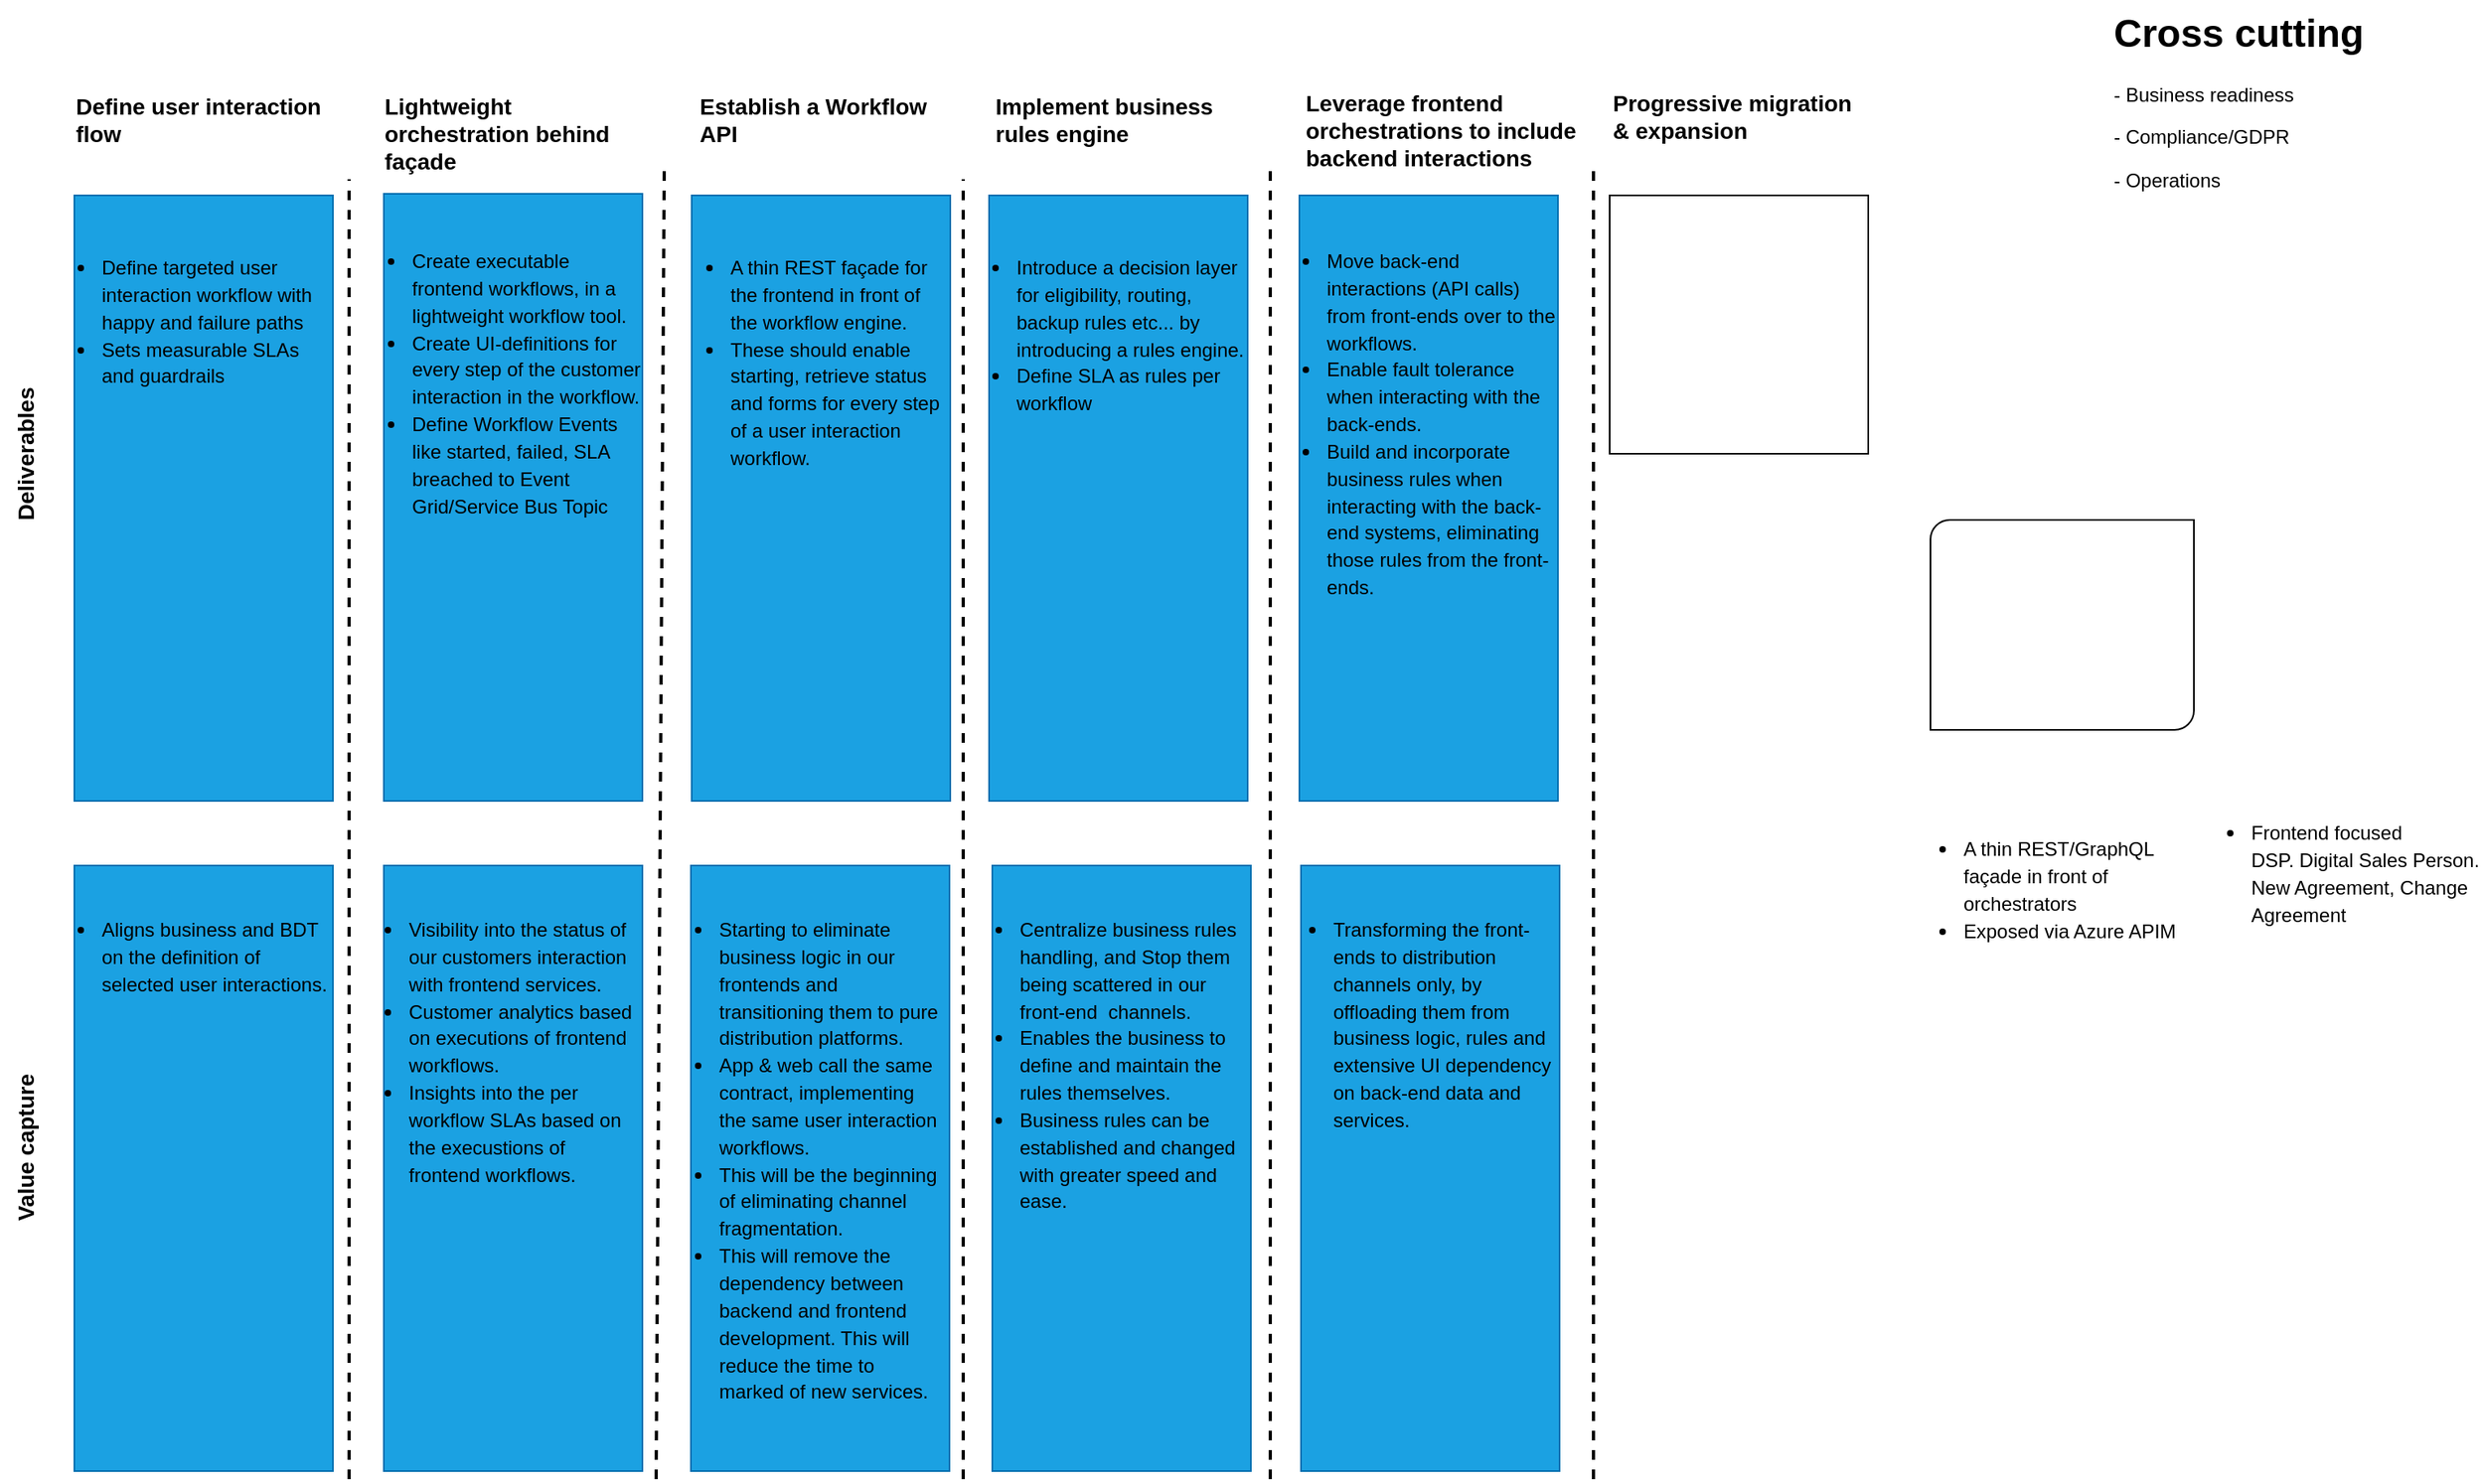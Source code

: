 <mxfile version="28.2.5">
  <diagram name="Page-1" id="6WlH4hdONRjB9cL21IKL">
    <mxGraphModel dx="2711" dy="1126" grid="1" gridSize="10" guides="1" tooltips="1" connect="1" arrows="1" fold="1" page="1" pageScale="1" pageWidth="1169" pageHeight="827" math="0" shadow="0">
      <root>
        <mxCell id="0" />
        <mxCell id="1" parent="0" />
        <object label="" id="dyHPdZxvXoWVpWreSxUG-6">
          <mxCell style="verticalLabelPosition=bottom;verticalAlign=top;html=1;shape=mxgraph.basic.rect;fillColor2=none;strokeWidth=1;size=20;indent=5;fillOpacity=100;fillColor=#1ba1e2;fontColor=#ffffff;strokeColor=#006EAF;" vertex="1" parent="1">
            <mxGeometry x="799" y="560" width="160" height="375" as="geometry" />
          </mxCell>
        </object>
        <object label="" id="dyHPdZxvXoWVpWreSxUG-5">
          <mxCell style="verticalLabelPosition=bottom;verticalAlign=top;html=1;shape=mxgraph.basic.rect;fillColor2=none;strokeWidth=1;size=20;indent=5;fillOpacity=100;fillColor=#1ba1e2;fontColor=#ffffff;strokeColor=#006EAF;" vertex="1" parent="1">
            <mxGeometry x="608" y="560" width="160" height="375" as="geometry" />
          </mxCell>
        </object>
        <object label="" id="dyHPdZxvXoWVpWreSxUG-4">
          <mxCell style="verticalLabelPosition=bottom;verticalAlign=top;html=1;shape=mxgraph.basic.rect;fillColor2=none;strokeWidth=1;size=20;indent=5;fillOpacity=100;fillColor=#1ba1e2;fontColor=#ffffff;strokeColor=#006EAF;" vertex="1" parent="1">
            <mxGeometry x="421.5" y="560" width="160" height="375" as="geometry" />
          </mxCell>
        </object>
        <object label="" id="dyHPdZxvXoWVpWreSxUG-3">
          <mxCell style="verticalLabelPosition=bottom;verticalAlign=top;html=1;shape=mxgraph.basic.rect;fillColor2=none;strokeWidth=1;size=20;indent=5;fillOpacity=100;fillColor=#1ba1e2;fontColor=#ffffff;strokeColor=#006EAF;" vertex="1" parent="1">
            <mxGeometry x="231.5" y="560" width="160" height="375" as="geometry" />
          </mxCell>
        </object>
        <object label="" id="dyHPdZxvXoWVpWreSxUG-2">
          <mxCell style="verticalLabelPosition=bottom;verticalAlign=top;html=1;shape=mxgraph.basic.rect;fillColor2=none;strokeWidth=1;size=20;indent=5;fillOpacity=100;fillColor=#1ba1e2;fontColor=#ffffff;strokeColor=#006EAF;" vertex="1" parent="1">
            <mxGeometry x="40" y="560" width="160" height="375" as="geometry" />
          </mxCell>
        </object>
        <object label="" id="tdBihgwaQIKcNAurHBaF-19">
          <mxCell style="verticalLabelPosition=bottom;verticalAlign=top;html=1;shape=mxgraph.basic.rect;fillColor2=none;strokeWidth=1;size=20;indent=5;fillColor=#1ba1e2;strokeColor=#006EAF;" parent="1" vertex="1">
            <mxGeometry x="422" y="145" width="160" height="375" as="geometry" />
          </mxCell>
        </object>
        <mxCell id="tdBihgwaQIKcNAurHBaF-30" value="&lt;h3 style=&quot;margin-top: 0px;&quot;&gt;&lt;p style=&quot;font-size: 12px; font-weight: 400;&quot;&gt;&lt;/p&gt;&lt;ul&gt;&lt;li&gt;&lt;span style=&quot;background-color: transparent; color: light-dark(rgb(0, 0, 0), rgb(255, 255, 255)); font-weight: normal;&quot;&gt;&lt;font style=&quot;font-size: 12px;&quot;&gt;A thin REST façade for the frontend in front of the workflow engine.&lt;/font&gt;&lt;/span&gt;&lt;/li&gt;&lt;li&gt;&lt;span style=&quot;background-color: transparent; color: light-dark(rgb(0, 0, 0), rgb(255, 255, 255)); font-weight: normal;&quot;&gt;&lt;font style=&quot;font-size: 12px;&quot;&gt;These should enable starting, retrieve status and forms for every step of&amp;nbsp;&lt;/font&gt;&lt;/span&gt;&lt;span style=&quot;font-size: 12px; font-weight: 400;&quot;&gt;a user interaction workflow.&lt;/span&gt;&amp;nbsp;&lt;/li&gt;&lt;/ul&gt;&lt;p&gt;&lt;/p&gt;&lt;/h3&gt;" style="text;html=1;whiteSpace=wrap;overflow=hidden;rounded=0;spacing=2;spacingLeft=-25;" parent="1" vertex="1">
          <mxGeometry x="428.5" y="160" width="153" height="350" as="geometry" />
        </mxCell>
        <object label="" id="tdBihgwaQIKcNAurHBaF-1">
          <mxCell style="verticalLabelPosition=bottom;verticalAlign=top;html=1;shape=mxgraph.basic.rect;fillColor2=none;strokeWidth=1;size=20;indent=5;fillColor=#1ba1e2;strokeColor=#006EAF;fontColor=#ffffff;" parent="1" vertex="1">
            <mxGeometry x="40" y="145" width="160" height="375" as="geometry" />
          </mxCell>
        </object>
        <mxCell id="tdBihgwaQIKcNAurHBaF-3" value="" style="endArrow=none;dashed=1;html=1;rounded=0;strokeWidth=2;" parent="1" edge="1">
          <mxGeometry width="50" height="50" relative="1" as="geometry">
            <mxPoint x="400" y="940" as="sourcePoint" />
            <mxPoint x="405" y="130" as="targetPoint" />
          </mxGeometry>
        </mxCell>
        <mxCell id="tdBihgwaQIKcNAurHBaF-12" value="&lt;h3 style=&quot;margin-top: 0px;&quot;&gt;&lt;span style=&quot;font-size: 14px;&quot;&gt;Define user interaction flow&lt;/span&gt;&lt;/h3&gt;" style="text;html=1;whiteSpace=wrap;overflow=hidden;rounded=0;" parent="1" vertex="1">
          <mxGeometry x="39" y="75" width="160" height="50" as="geometry" />
        </mxCell>
        <mxCell id="tdBihgwaQIKcNAurHBaF-16" value="&lt;font style=&quot;font-size: 14px;&quot;&gt;&lt;b&gt;Deliverables&lt;/b&gt;&lt;/font&gt;" style="text;html=1;align=center;verticalAlign=middle;whiteSpace=wrap;rounded=0;rotation=-90;" parent="1" vertex="1">
          <mxGeometry x="-20" y="290" width="60" height="30" as="geometry" />
        </mxCell>
        <mxCell id="tdBihgwaQIKcNAurHBaF-15" value="&lt;h3 style=&quot;margin-top: 0px;&quot;&gt;&lt;ul&gt;&lt;li&gt;&lt;span style=&quot;background-color: transparent; color: light-dark(rgb(0, 0, 0), rgb(255, 255, 255)); font-size: 12px; font-weight: normal;&quot;&gt;Aligns business and BDT on the definition of selected user interactions.&lt;/span&gt;&lt;/li&gt;&lt;/ul&gt;&lt;/h3&gt;" style="text;html=1;whiteSpace=wrap;overflow=hidden;rounded=0;spacingLeft=-25;" parent="1" vertex="1">
          <mxGeometry x="40" y="570" width="160" height="120" as="geometry" />
        </mxCell>
        <mxCell id="tdBihgwaQIKcNAurHBaF-17" value="&lt;font style=&quot;font-size: 14px;&quot;&gt;&lt;b&gt;Value capture&lt;/b&gt;&lt;/font&gt;" style="text;html=1;align=center;verticalAlign=middle;whiteSpace=wrap;rounded=0;rotation=-90;" parent="1" vertex="1">
          <mxGeometry x="-42.5" y="720" width="105" height="30" as="geometry" />
        </mxCell>
        <object label="" id="tdBihgwaQIKcNAurHBaF-20">
          <mxCell style="verticalLabelPosition=bottom;verticalAlign=top;html=1;shape=mxgraph.basic.rect;fillColor2=none;strokeWidth=1;size=20;indent=5;fillColor=#1ba1e2;fontColor=#ffffff;strokeColor=#006EAF;" parent="1" vertex="1">
            <mxGeometry x="798" y="145" width="160" height="375" as="geometry" />
          </mxCell>
        </object>
        <object label="" id="tdBihgwaQIKcNAurHBaF-21">
          <mxCell style="verticalLabelPosition=bottom;verticalAlign=top;html=1;shape=mxgraph.basic.rect;fillColor2=none;strokeWidth=1;size=20;indent=5;fillColor=#1ba1e2;strokeColor=#006EAF;" parent="1" vertex="1">
            <mxGeometry x="606" y="145" width="160" height="375" as="geometry" />
          </mxCell>
        </object>
        <object label="" id="tdBihgwaQIKcNAurHBaF-22">
          <mxCell style="verticalLabelPosition=bottom;verticalAlign=top;html=1;shape=mxgraph.basic.rect;fillColor2=none;strokeWidth=1;size=20;indent=5;fillColor=#1ba1e2;fontColor=#ffffff;strokeColor=#006EAF;" parent="1" vertex="1">
            <mxGeometry x="231.5" y="144" width="160" height="376" as="geometry" />
          </mxCell>
        </object>
        <object label="" id="tdBihgwaQIKcNAurHBaF-23">
          <mxCell style="verticalLabelPosition=bottom;verticalAlign=top;html=1;shape=mxgraph.basic.rect;fillColor2=none;strokeWidth=1;size=20;indent=5;" parent="1" vertex="1">
            <mxGeometry x="990" y="145" width="160" height="160" as="geometry" />
          </mxCell>
        </object>
        <mxCell id="tdBihgwaQIKcNAurHBaF-14" value="&lt;h3 style=&quot;margin-top: 0px;&quot;&gt;&lt;font style=&quot;font-size: 14px;&quot;&gt;Establish a Workflow API&lt;/font&gt;&lt;/h3&gt;" style="text;html=1;whiteSpace=wrap;overflow=hidden;rounded=0;" parent="1" vertex="1">
          <mxGeometry x="425" y="75" width="160" height="50" as="geometry" />
        </mxCell>
        <mxCell id="tdBihgwaQIKcNAurHBaF-24" value="&lt;h3 style=&quot;margin-top: 0px;&quot;&gt;&lt;font style=&quot;font-size: 14px;&quot;&gt;Leverage frontend orchestrations to include backend&lt;span style=&quot;background-color: transparent; color: light-dark(rgb(0, 0, 0), rgb(255, 255, 255));&quot;&gt;&amp;nbsp;interactions&lt;/span&gt;&lt;/font&gt;&lt;/h3&gt;" style="text;html=1;whiteSpace=wrap;overflow=hidden;rounded=0;" parent="1" vertex="1">
          <mxGeometry x="800" y="72.5" width="170" height="75" as="geometry" />
        </mxCell>
        <mxCell id="tdBihgwaQIKcNAurHBaF-25" value="&lt;h3 style=&quot;margin-top: 0px;&quot;&gt;&lt;span style=&quot;font-size: 14px;&quot;&gt;Implement business rules engine&lt;/span&gt;&lt;/h3&gt;" style="text;html=1;whiteSpace=wrap;overflow=hidden;rounded=0;" parent="1" vertex="1">
          <mxGeometry x="608" y="75" width="164" height="50" as="geometry" />
        </mxCell>
        <mxCell id="tdBihgwaQIKcNAurHBaF-26" value="&lt;h3 style=&quot;margin-top: 0px;&quot;&gt;&lt;font style=&quot;font-size: 14px;&quot;&gt;Lightweight orchestration behind façade&lt;/font&gt;&lt;/h3&gt;" style="text;html=1;whiteSpace=wrap;overflow=hidden;rounded=0;" parent="1" vertex="1">
          <mxGeometry x="229.5" y="75" width="164" height="60" as="geometry" />
        </mxCell>
        <mxCell id="tdBihgwaQIKcNAurHBaF-27" value="&lt;h3 style=&quot;margin-top: 0px;&quot;&gt;&lt;span style=&quot;font-size: 14px;&quot;&gt;Progressive migration &amp;amp; expansion&lt;/span&gt;&lt;/h3&gt;&lt;p&gt;&lt;br&gt;&lt;/p&gt;" style="text;html=1;whiteSpace=wrap;overflow=hidden;rounded=0;" parent="1" vertex="1">
          <mxGeometry x="990" y="72.5" width="154" height="50" as="geometry" />
        </mxCell>
        <mxCell id="tdBihgwaQIKcNAurHBaF-28" value="&lt;h3 style=&quot;margin-top: 0px;&quot;&gt;&lt;p style=&quot;font-size: 12px; font-weight: 400;&quot;&gt;&lt;/p&gt;&lt;ul&gt;&lt;li&gt;&lt;span style=&quot;font-size: 12px; font-weight: 400;&quot;&gt;Define targeted user interaction workflow with h&lt;/span&gt;&lt;font style=&quot;font-size: 12px; font-weight: normal;&quot;&gt;appy and failure paths&lt;/font&gt;&lt;/li&gt;&lt;li&gt;&lt;font style=&quot;font-size: 12px; font-weight: normal;&quot;&gt;Sets measurable SLAs and guardrails&lt;/font&gt;&lt;/li&gt;&lt;/ul&gt;&lt;p&gt;&lt;/p&gt;&lt;/h3&gt;" style="text;html=1;whiteSpace=wrap;overflow=hidden;rounded=0;spacingLeft=-25;" parent="1" vertex="1">
          <mxGeometry x="40" y="160" width="158" height="350" as="geometry" />
        </mxCell>
        <mxCell id="tdBihgwaQIKcNAurHBaF-34" value="" style="endArrow=none;dashed=1;html=1;rounded=0;strokeWidth=2;" parent="1" edge="1">
          <mxGeometry width="50" height="50" relative="1" as="geometry">
            <mxPoint x="590" y="940" as="sourcePoint" />
            <mxPoint x="590" y="135" as="targetPoint" />
          </mxGeometry>
        </mxCell>
        <mxCell id="tdBihgwaQIKcNAurHBaF-35" value="" style="endArrow=none;dashed=1;html=1;rounded=0;strokeWidth=2;" parent="1" edge="1">
          <mxGeometry width="50" height="50" relative="1" as="geometry">
            <mxPoint x="210" y="940" as="sourcePoint" />
            <mxPoint x="210" y="135" as="targetPoint" />
          </mxGeometry>
        </mxCell>
        <mxCell id="tdBihgwaQIKcNAurHBaF-36" value="" style="endArrow=none;dashed=1;html=1;rounded=0;strokeWidth=2;" parent="1" edge="1">
          <mxGeometry width="50" height="50" relative="1" as="geometry">
            <mxPoint x="980" y="940" as="sourcePoint" />
            <mxPoint x="980" y="125" as="targetPoint" />
          </mxGeometry>
        </mxCell>
        <mxCell id="tdBihgwaQIKcNAurHBaF-38" value="&lt;h3 style=&quot;margin-top: 0px;&quot;&gt;&lt;p style=&quot;font-size: 12px; font-weight: 400;&quot;&gt;&lt;/p&gt;&lt;ul&gt;&lt;li&gt;&lt;span style=&quot;background-color: transparent; color: light-dark(rgb(0, 0, 0), rgb(255, 255, 255)); font-weight: normal;&quot;&gt;&lt;font style=&quot;font-size: 12px;&quot;&gt;A thin REST/GraphQL façade in front of orchestrators&lt;/font&gt;&lt;/span&gt;&lt;/li&gt;&lt;li&gt;&lt;span style=&quot;font-size: 12px; font-weight: 400;&quot;&gt;Exposed via Azure APIM&lt;/span&gt;&lt;/li&gt;&lt;/ul&gt;&lt;p&gt;&lt;/p&gt;&lt;/h3&gt;" style="text;html=1;whiteSpace=wrap;overflow=hidden;rounded=0;spacing=2;spacingLeft=-25;" parent="1" vertex="1">
          <mxGeometry x="1191.5" y="520" width="160" height="130" as="geometry" />
        </mxCell>
        <mxCell id="tdBihgwaQIKcNAurHBaF-40" value="&lt;h3 style=&quot;margin-top: 0px;&quot;&gt;&lt;p style=&quot;font-size: 12px; font-weight: 400;&quot;&gt;&lt;/p&gt;&lt;ul&gt;&lt;li&gt;&lt;span style=&quot;font-size: 12px; font-weight: 400;&quot;&gt;Create executable frontend workflows, in a lightweight workflow tool.&lt;/span&gt;&lt;/li&gt;&lt;li&gt;&lt;span style=&quot;font-size: 12px; font-weight: 400;&quot;&gt;Create UI-definitions for every step of the customer interaction in the workflow.&lt;/span&gt;&lt;/li&gt;&lt;li&gt;&lt;span style=&quot;font-size: 12px; font-weight: 400; background-color: transparent; color: light-dark(rgb(0, 0, 0), rgb(255, 255, 255));&quot;&gt;Define Workflow Events like started, failed, SLA breached to Event Grid/Service Bus Topic&lt;/span&gt;&lt;/li&gt;&lt;/ul&gt;&lt;p&gt;&lt;/p&gt;&lt;/h3&gt;" style="text;html=1;whiteSpace=wrap;overflow=hidden;rounded=0;spacing=2;spacingLeft=-25;" parent="1" vertex="1">
          <mxGeometry x="231.5" y="156" width="160" height="354" as="geometry" />
        </mxCell>
        <mxCell id="tdBihgwaQIKcNAurHBaF-43" value="" style="verticalLabelPosition=bottom;verticalAlign=top;html=1;shape=mxgraph.basic.diag_round_rect;dx=6;whiteSpace=wrap;" parent="1" vertex="1">
          <mxGeometry x="1188.5" y="346" width="163" height="130" as="geometry" />
        </mxCell>
        <mxCell id="tdBihgwaQIKcNAurHBaF-44" value="&lt;h3 style=&quot;margin-top: 0px;&quot;&gt;&lt;p style=&quot;font-size: 12px; font-weight: 400;&quot;&gt;&lt;/p&gt;&lt;ul&gt;&lt;li&gt;&lt;span style=&quot;font-size: 12px; font-weight: 400;&quot;&gt;Visibility into the status of our customers interaction with frontend services.&lt;/span&gt;&lt;/li&gt;&lt;li&gt;&lt;span style=&quot;font-size: 12px; font-weight: 400;&quot;&gt;Customer analytics based on executions of frontend workflows.&lt;/span&gt;&lt;/li&gt;&lt;li&gt;&lt;span style=&quot;font-size: 12px; font-weight: 400;&quot;&gt;Insights into the per workflow SLAs based on the&amp;nbsp;&lt;/span&gt;&lt;span style=&quot;font-size: 12px; font-weight: 400;&quot;&gt;execustions of frontend workflows.&lt;/span&gt;&lt;/li&gt;&lt;/ul&gt;&lt;p&gt;&lt;/p&gt;&lt;/h3&gt;" style="text;html=1;whiteSpace=wrap;overflow=hidden;rounded=0;spacing=2;spacingLeft=-25;" parent="1" vertex="1">
          <mxGeometry x="229.5" y="570" width="160.5" height="210" as="geometry" />
        </mxCell>
        <mxCell id="tdBihgwaQIKcNAurHBaF-45" value="&lt;h3 style=&quot;margin-top: 0px;&quot;&gt;&lt;p style=&quot;font-size: 12px; font-weight: 400;&quot;&gt;&lt;/p&gt;&lt;ul&gt;&lt;li&gt;&lt;span style=&quot;background-color: transparent; color: light-dark(rgb(0, 0, 0), rgb(255, 255, 255)); font-weight: normal;&quot;&gt;&lt;font style=&quot;font-size: 12px;&quot;&gt;Introduce a decision layer for eligibility, routing, backup rules etc... by introducing a rules engine.&lt;/font&gt;&lt;/span&gt;&lt;/li&gt;&lt;li&gt;&lt;span style=&quot;background-color: transparent; color: light-dark(rgb(0, 0, 0), rgb(255, 255, 255)); font-weight: normal;&quot;&gt;&lt;font style=&quot;font-size: 12px;&quot;&gt;Define SLA as rules per workflow&lt;/font&gt;&lt;/span&gt;&lt;/li&gt;&lt;/ul&gt;&lt;p&gt;&lt;/p&gt;&lt;/h3&gt;" style="text;html=1;whiteSpace=wrap;overflow=hidden;rounded=0;spacing=2;spacingLeft=-25;" parent="1" vertex="1">
          <mxGeometry x="606" y="160" width="160" height="350" as="geometry" />
        </mxCell>
        <mxCell id="tdBihgwaQIKcNAurHBaF-46" value="&lt;h3 style=&quot;margin-top: 0px;&quot;&gt;&lt;p style=&quot;font-size: 12px; font-weight: 400;&quot;&gt;&lt;/p&gt;&lt;ul&gt;&lt;li&gt;&lt;span style=&quot;background-color: transparent; color: light-dark(rgb(0, 0, 0), rgb(255, 255, 255)); font-weight: normal;&quot;&gt;&lt;font style=&quot;font-size: 12px;&quot;&gt;Frontend focused&lt;br&gt;DSP. Digital Sales Person. New Agreement, Change Agreement&lt;br&gt;&lt;br&gt;&lt;/font&gt;&lt;/span&gt;&lt;/li&gt;&lt;/ul&gt;&lt;p&gt;&lt;/p&gt;&lt;/h3&gt;" style="text;html=1;whiteSpace=wrap;overflow=hidden;rounded=0;spacing=2;spacingLeft=-25;" parent="1" vertex="1">
          <mxGeometry x="1370" y="510" width="160" height="130" as="geometry" />
        </mxCell>
        <mxCell id="tdBihgwaQIKcNAurHBaF-39" value="&lt;h3 style=&quot;margin-top: 0px;&quot;&gt;&lt;p style=&quot;font-size: 12px; font-weight: 400;&quot;&gt;&lt;/p&gt;&lt;ul&gt;&lt;li&gt;&lt;span style=&quot;font-size: 12px; font-weight: 400;&quot;&gt;Starting to eliminate business logic in our frontends and transitioning them to pure distribution platforms.&lt;/span&gt;&lt;/li&gt;&lt;li&gt;&lt;span style=&quot;font-size: 12px; font-weight: 400;&quot;&gt;App &amp;amp; web call the same contract, implementing the same user interaction workflows.&lt;/span&gt;&lt;/li&gt;&lt;li&gt;&lt;span style=&quot;font-size: 12px; font-weight: 400;&quot;&gt;This will be the beginning of eliminating channel fragmentation.&lt;/span&gt;&lt;/li&gt;&lt;li&gt;&lt;span style=&quot;font-size: 12px; font-weight: 400;&quot;&gt;This will remove the dependency between backend and frontend development. This will reduce the time to marked of new services.&lt;/span&gt;&lt;/li&gt;&lt;/ul&gt;&lt;p&gt;&lt;/p&gt;&lt;/h3&gt;" style="text;html=1;whiteSpace=wrap;overflow=hidden;rounded=0;spacing=2;spacingLeft=-25;" parent="1" vertex="1">
          <mxGeometry x="421.5" y="570" width="153" height="330" as="geometry" />
        </mxCell>
        <mxCell id="tdBihgwaQIKcNAurHBaF-48" value="" style="endArrow=none;dashed=1;html=1;rounded=0;strokeWidth=2;" parent="1" edge="1">
          <mxGeometry width="50" height="50" relative="1" as="geometry">
            <mxPoint x="780" y="940" as="sourcePoint" />
            <mxPoint x="780" y="125" as="targetPoint" />
          </mxGeometry>
        </mxCell>
        <mxCell id="oAHMmAZ6JlnFvIEWj778-1" value="&lt;h1 style=&quot;margin-top: 0px;&quot;&gt;Cross cutting&lt;/h1&gt;&lt;p&gt;- Business readiness&lt;/p&gt;&lt;p&gt;- Compliance/GDPR&lt;/p&gt;&lt;p&gt;- Operations&lt;/p&gt;" style="text;html=1;whiteSpace=wrap;overflow=hidden;rounded=0;" parent="1" vertex="1">
          <mxGeometry x="1300" y="24" width="180" height="120" as="geometry" />
        </mxCell>
        <mxCell id="oAHMmAZ6JlnFvIEWj778-2" style="edgeStyle=orthogonalEdgeStyle;rounded=0;orthogonalLoop=1;jettySize=auto;html=1;exitX=0.5;exitY=1;exitDx=0;exitDy=0;" parent="1" edge="1">
          <mxGeometry relative="1" as="geometry">
            <mxPoint x="1060" y="760" as="sourcePoint" />
            <mxPoint x="1060" y="760" as="targetPoint" />
          </mxGeometry>
        </mxCell>
        <mxCell id="oAHMmAZ6JlnFvIEWj778-3" style="edgeStyle=orthogonalEdgeStyle;rounded=0;orthogonalLoop=1;jettySize=auto;html=1;exitX=0.5;exitY=1;exitDx=0;exitDy=0;" parent="1" edge="1">
          <mxGeometry relative="1" as="geometry">
            <mxPoint x="1060" y="760" as="sourcePoint" />
            <mxPoint x="1060" y="760" as="targetPoint" />
          </mxGeometry>
        </mxCell>
        <mxCell id="oAHMmAZ6JlnFvIEWj778-4" value="&lt;h3 style=&quot;margin-top: 0px;&quot;&gt;&lt;p style=&quot;font-size: 12px; font-weight: 400;&quot;&gt;&lt;/p&gt;&lt;ul&gt;&lt;li&gt;&lt;span style=&quot;font-size: 12px; font-weight: 400;&quot;&gt;Centralize business rules handling, and Stop them being scattered in our front-end&amp;nbsp; channels.&lt;/span&gt;&lt;/li&gt;&lt;li&gt;&lt;span style=&quot;font-size: 12px; font-weight: 400;&quot;&gt;Enables the business to define and maintain the rules themselves.&lt;/span&gt;&lt;/li&gt;&lt;li&gt;&lt;span style=&quot;font-size: 12px; font-weight: 400;&quot;&gt;Business rules can be established and changed with greater speed and ease.&lt;/span&gt;&lt;/li&gt;&lt;/ul&gt;&lt;p&gt;&lt;/p&gt;&lt;/h3&gt;" style="text;html=1;whiteSpace=wrap;overflow=hidden;rounded=0;spacing=2;spacingLeft=-25;" parent="1" vertex="1">
          <mxGeometry x="608" y="570" width="152" height="230" as="geometry" />
        </mxCell>
        <mxCell id="oAHMmAZ6JlnFvIEWj778-5" value="&lt;h3 style=&quot;margin-top: 0px;&quot;&gt;&lt;p style=&quot;font-size: 12px; font-weight: 400;&quot;&gt;&lt;/p&gt;&lt;ul&gt;&lt;li&gt;&lt;span style=&quot;font-size: 12px; font-weight: 400;&quot;&gt;Move back-end interactions (API calls) from front-ends over to the workflows.&lt;/span&gt;&lt;/li&gt;&lt;li&gt;&lt;span style=&quot;font-size: 12px; font-weight: 400;&quot;&gt;Enable fault tolerance when interacting with the back-ends.&lt;/span&gt;&lt;/li&gt;&lt;li&gt;&lt;span style=&quot;font-size: 12px; font-weight: 400;&quot;&gt;Build and incorporate business rules when interacting with the back-end systems, eliminating those rules from the front-ends.&lt;/span&gt;&lt;/li&gt;&lt;/ul&gt;&lt;p&gt;&lt;/p&gt;&lt;/h3&gt;" style="text;html=1;whiteSpace=wrap;overflow=hidden;rounded=0;spacing=2;spacingLeft=-25;" parent="1" vertex="1">
          <mxGeometry x="798" y="156" width="162" height="354" as="geometry" />
        </mxCell>
        <mxCell id="oAHMmAZ6JlnFvIEWj778-6" value="&lt;h3 style=&quot;margin-top: 0px;&quot;&gt;&lt;p style=&quot;font-size: 12px; font-weight: 400;&quot;&gt;&lt;/p&gt;&lt;ul&gt;&lt;li&gt;&lt;span style=&quot;font-size: 12px; font-weight: 400;&quot;&gt;Transforming the front-ends to distribution channels only, by offloading them from business logic, rules and extensive UI dependency on back-end data and services.&amp;nbsp;&lt;/span&gt;&lt;/li&gt;&lt;/ul&gt;&lt;p&gt;&lt;/p&gt;&lt;/h3&gt;" style="text;html=1;whiteSpace=wrap;overflow=hidden;rounded=0;spacing=2;spacingLeft=-25;" parent="1" vertex="1">
          <mxGeometry x="801.5" y="570" width="155" height="170" as="geometry" />
        </mxCell>
      </root>
    </mxGraphModel>
  </diagram>
</mxfile>
